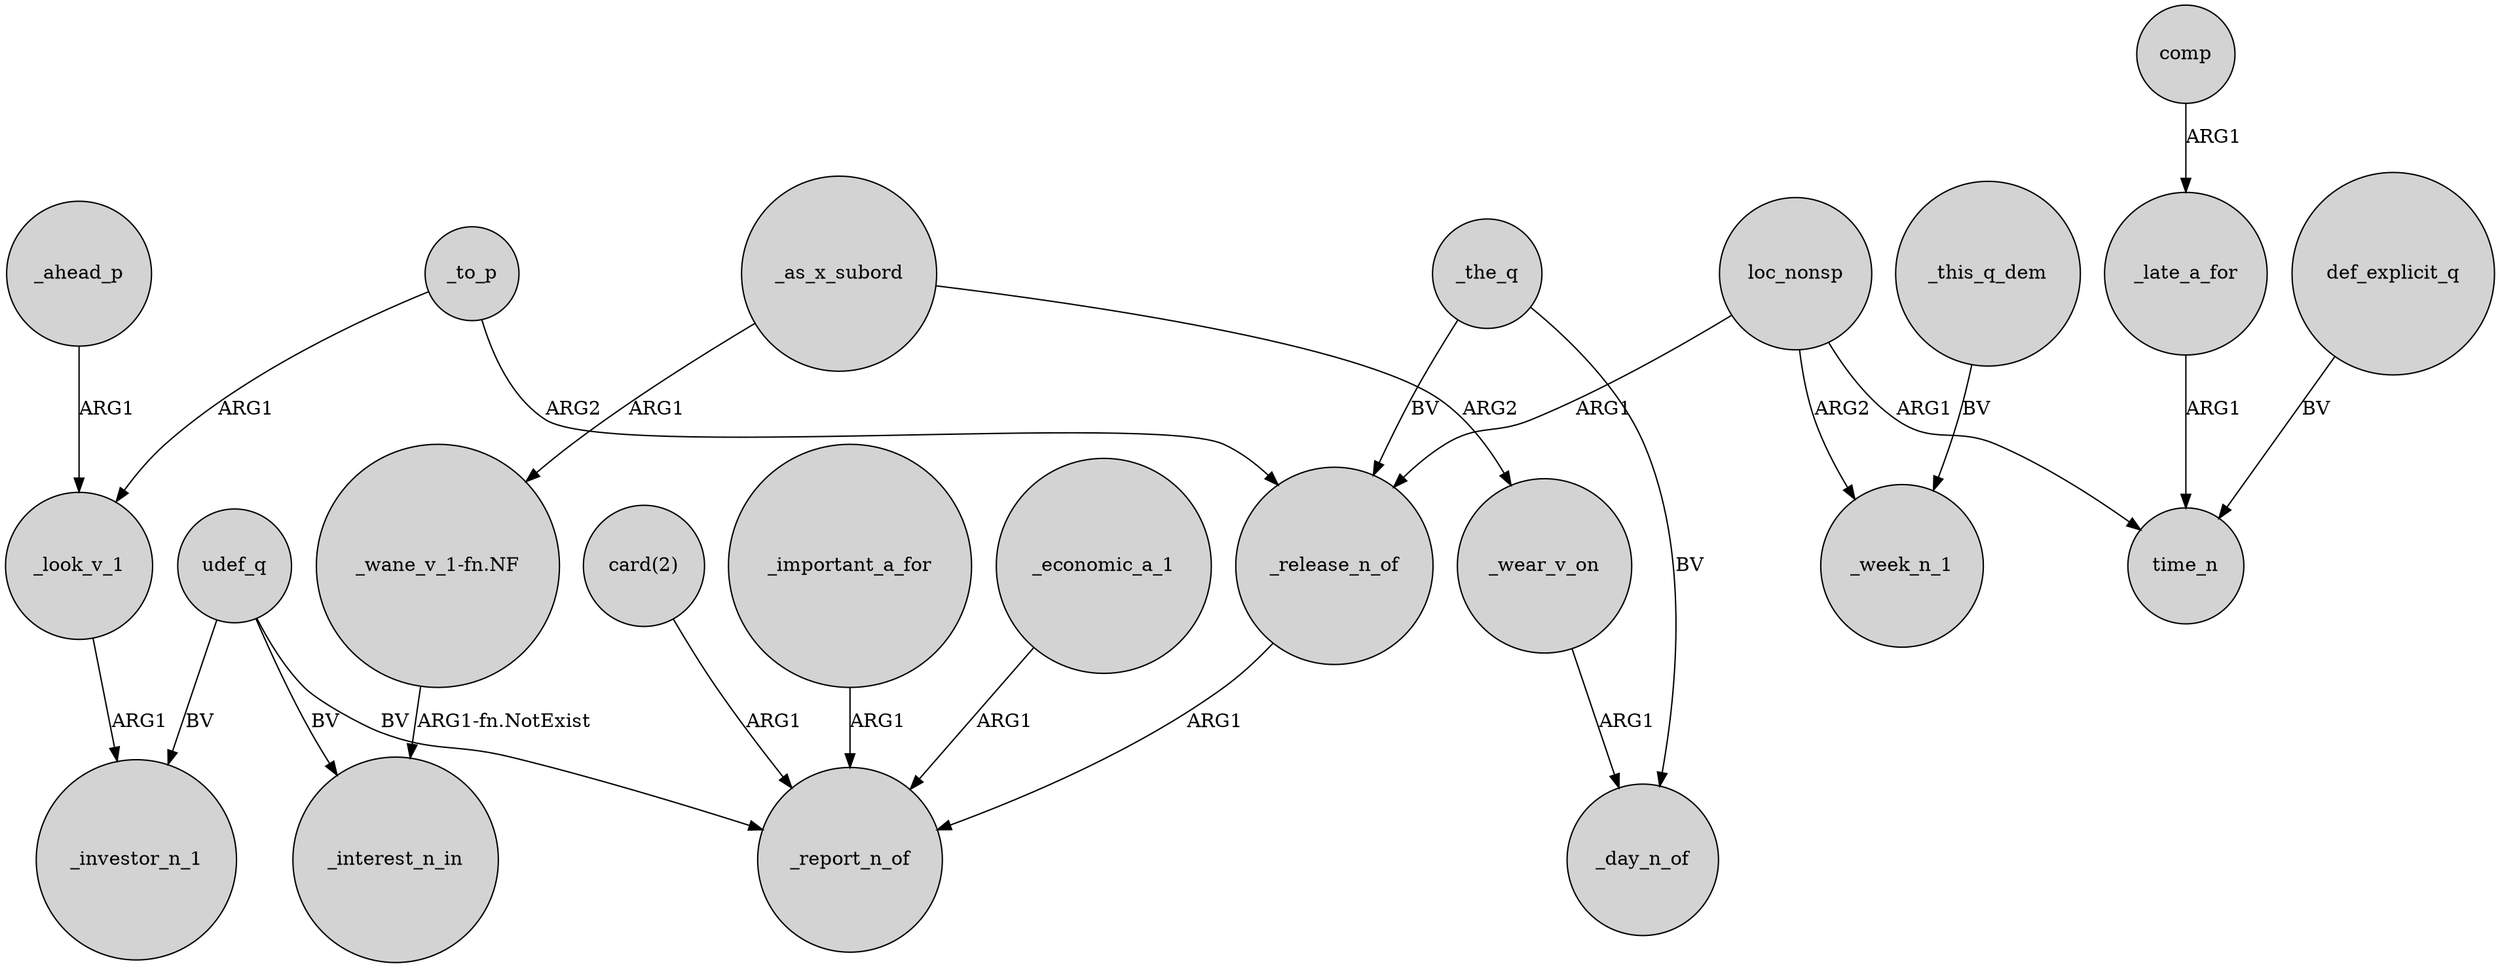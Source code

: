digraph {
	node [shape=circle style=filled]
	_look_v_1 -> _investor_n_1 [label=ARG1]
	comp -> _late_a_for [label=ARG1]
	_ahead_p -> _look_v_1 [label=ARG1]
	udef_q -> _investor_n_1 [label=BV]
	_to_p -> _release_n_of [label=ARG2]
	def_explicit_q -> time_n [label=BV]
	_as_x_subord -> "_wane_v_1-fn.NF" [label=ARG1]
	_economic_a_1 -> _report_n_of [label=ARG1]
	_wear_v_on -> _day_n_of [label=ARG1]
	udef_q -> _report_n_of [label=BV]
	udef_q -> _interest_n_in [label=BV]
	loc_nonsp -> time_n [label=ARG1]
	loc_nonsp -> _release_n_of [label=ARG1]
	_the_q -> _release_n_of [label=BV]
	_the_q -> _day_n_of [label=BV]
	_this_q_dem -> _week_n_1 [label=BV]
	loc_nonsp -> _week_n_1 [label=ARG2]
	_release_n_of -> _report_n_of [label=ARG1]
	"_wane_v_1-fn.NF" -> _interest_n_in [label="ARG1-fn.NotExist"]
	_late_a_for -> time_n [label=ARG1]
	_to_p -> _look_v_1 [label=ARG1]
	"card(2)" -> _report_n_of [label=ARG1]
	_important_a_for -> _report_n_of [label=ARG1]
	_as_x_subord -> _wear_v_on [label=ARG2]
}
